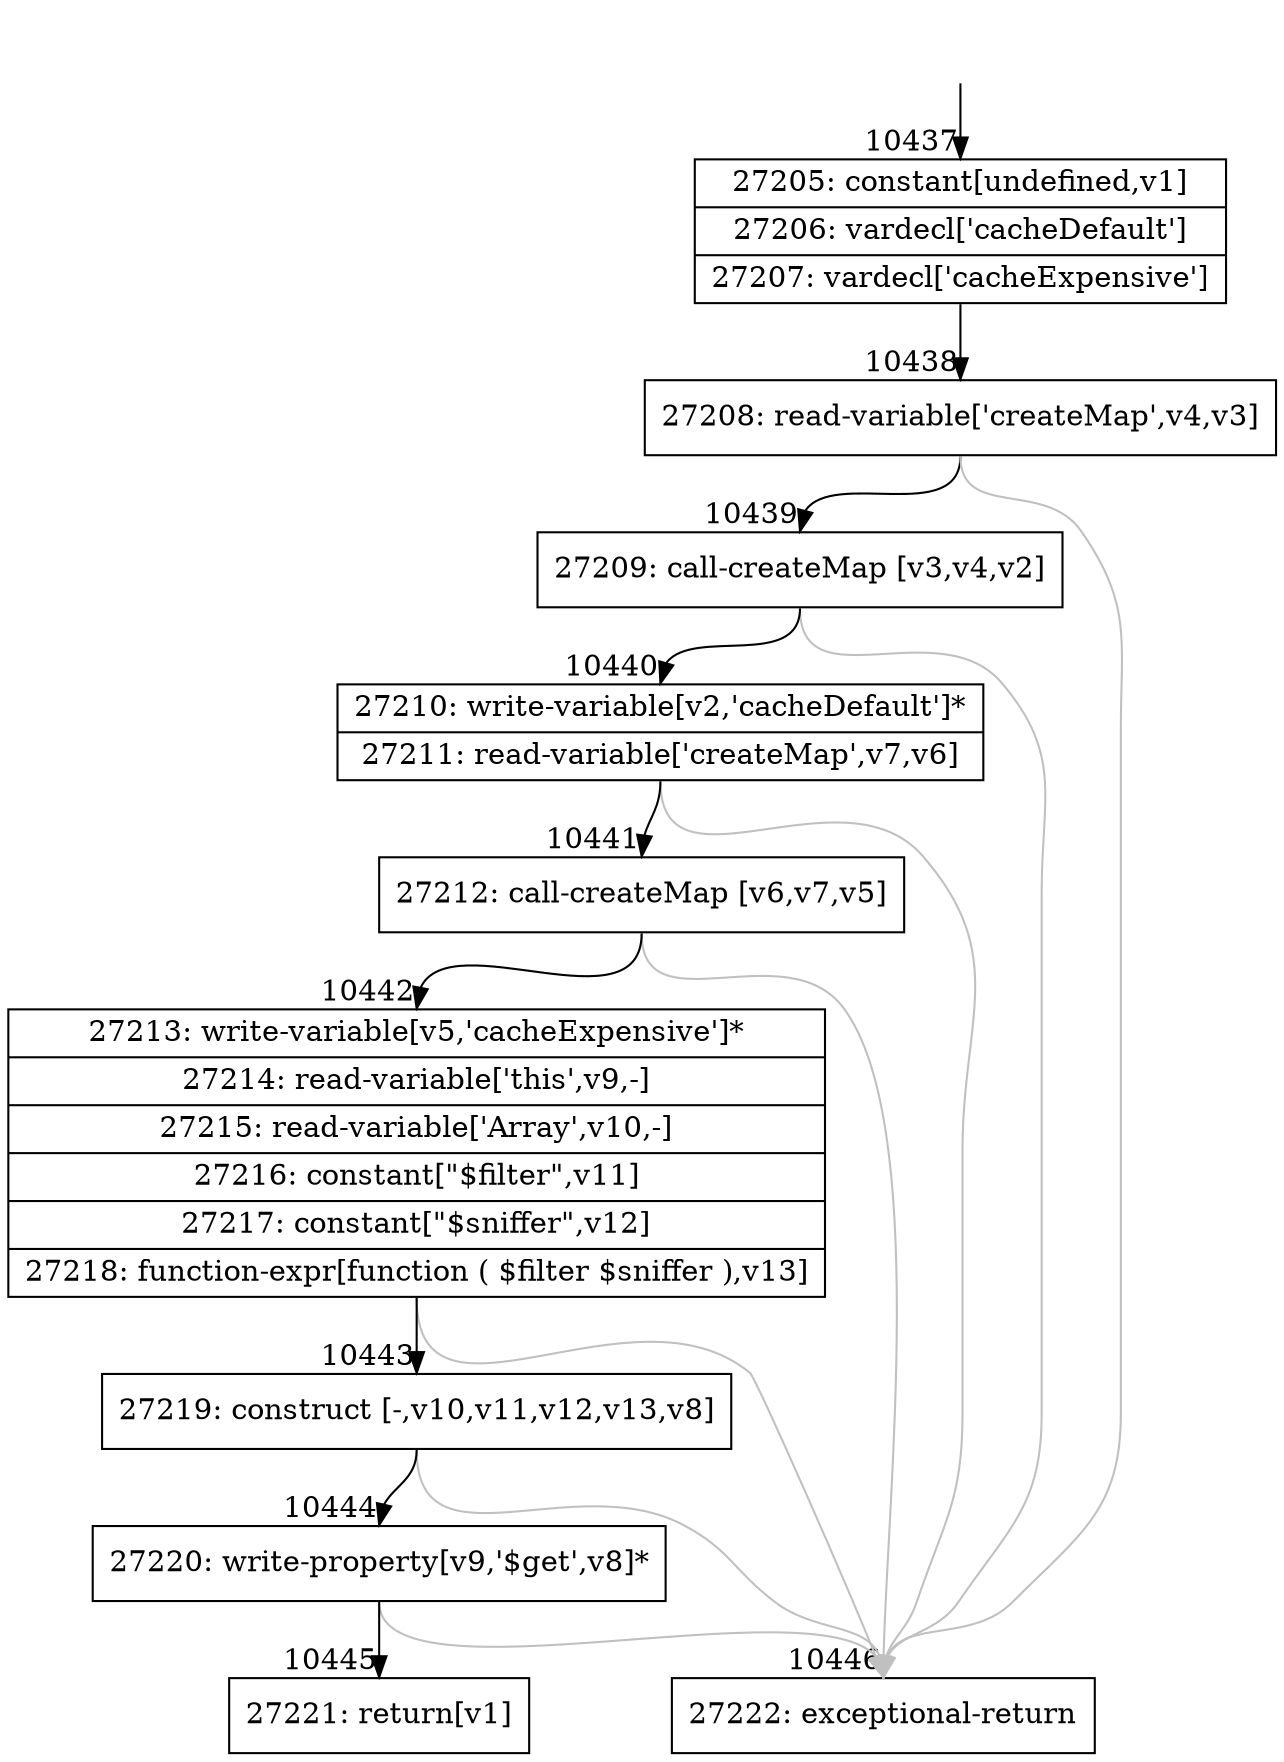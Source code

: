 digraph {
rankdir="TD"
BB_entry768[shape=none,label=""];
BB_entry768 -> BB10437 [tailport=s, headport=n, headlabel="    10437"]
BB10437 [shape=record label="{27205: constant[undefined,v1]|27206: vardecl['cacheDefault']|27207: vardecl['cacheExpensive']}" ] 
BB10437 -> BB10438 [tailport=s, headport=n, headlabel="      10438"]
BB10438 [shape=record label="{27208: read-variable['createMap',v4,v3]}" ] 
BB10438 -> BB10439 [tailport=s, headport=n, headlabel="      10439"]
BB10438 -> BB10446 [tailport=s, headport=n, color=gray, headlabel="      10446"]
BB10439 [shape=record label="{27209: call-createMap [v3,v4,v2]}" ] 
BB10439 -> BB10440 [tailport=s, headport=n, headlabel="      10440"]
BB10439 -> BB10446 [tailport=s, headport=n, color=gray]
BB10440 [shape=record label="{27210: write-variable[v2,'cacheDefault']*|27211: read-variable['createMap',v7,v6]}" ] 
BB10440 -> BB10441 [tailport=s, headport=n, headlabel="      10441"]
BB10440 -> BB10446 [tailport=s, headport=n, color=gray]
BB10441 [shape=record label="{27212: call-createMap [v6,v7,v5]}" ] 
BB10441 -> BB10442 [tailport=s, headport=n, headlabel="      10442"]
BB10441 -> BB10446 [tailport=s, headport=n, color=gray]
BB10442 [shape=record label="{27213: write-variable[v5,'cacheExpensive']*|27214: read-variable['this',v9,-]|27215: read-variable['Array',v10,-]|27216: constant[\"$filter\",v11]|27217: constant[\"$sniffer\",v12]|27218: function-expr[function ( $filter $sniffer ),v13]}" ] 
BB10442 -> BB10443 [tailport=s, headport=n, headlabel="      10443"]
BB10442 -> BB10446 [tailport=s, headport=n, color=gray]
BB10443 [shape=record label="{27219: construct [-,v10,v11,v12,v13,v8]}" ] 
BB10443 -> BB10444 [tailport=s, headport=n, headlabel="      10444"]
BB10443 -> BB10446 [tailport=s, headport=n, color=gray]
BB10444 [shape=record label="{27220: write-property[v9,'$get',v8]*}" ] 
BB10444 -> BB10445 [tailport=s, headport=n, headlabel="      10445"]
BB10444 -> BB10446 [tailport=s, headport=n, color=gray]
BB10445 [shape=record label="{27221: return[v1]}" ] 
BB10446 [shape=record label="{27222: exceptional-return}" ] 
//#$~ 14250
}
